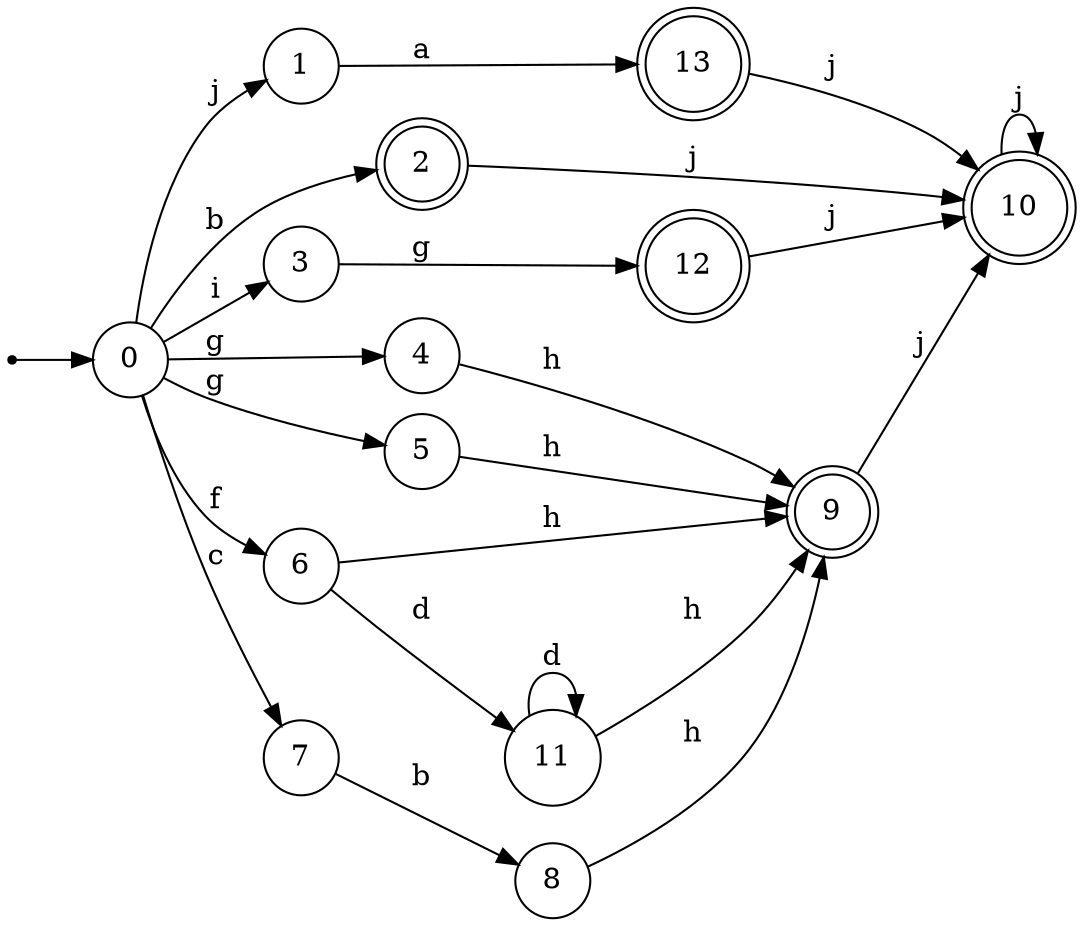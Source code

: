 digraph finite_state_machine {
rankdir=LR;
size="20,20";
node [shape = point]; "dummy0"
node [shape = circle]; "0";
"dummy0" -> "0";
node [shape = circle]; "1";
node [shape = doublecircle]; "2";node [shape = circle]; "3";
node [shape = circle]; "4";
node [shape = circle]; "5";
node [shape = circle]; "6";
node [shape = circle]; "7";
node [shape = circle]; "8";
node [shape = doublecircle]; "9";node [shape = doublecircle]; "10";node [shape = circle]; "11";
node [shape = doublecircle]; "12";node [shape = doublecircle]; "13";"0" -> "1" [label = "j"];
 "0" -> "2" [label = "b"];
 "0" -> "3" [label = "i"];
 "0" -> "4" [label = "g"];
 "0" -> "5" [label = "g"];
 "0" -> "6" [label = "f"];
 "0" -> "7" [label = "c"];
 "7" -> "8" [label = "b"];
 "8" -> "9" [label = "h"];
 "9" -> "10" [label = "j"];
 "10" -> "10" [label = "j"];
 "6" -> "11" [label = "d"];
 "6" -> "9" [label = "h"];
 "11" -> "11" [label = "d"];
 "11" -> "9" [label = "h"];
 "5" -> "9" [label = "h"];
 "4" -> "9" [label = "h"];
 "3" -> "12" [label = "g"];
 "12" -> "10" [label = "j"];
 "2" -> "10" [label = "j"];
 "1" -> "13" [label = "a"];
 "13" -> "10" [label = "j"];
 }
